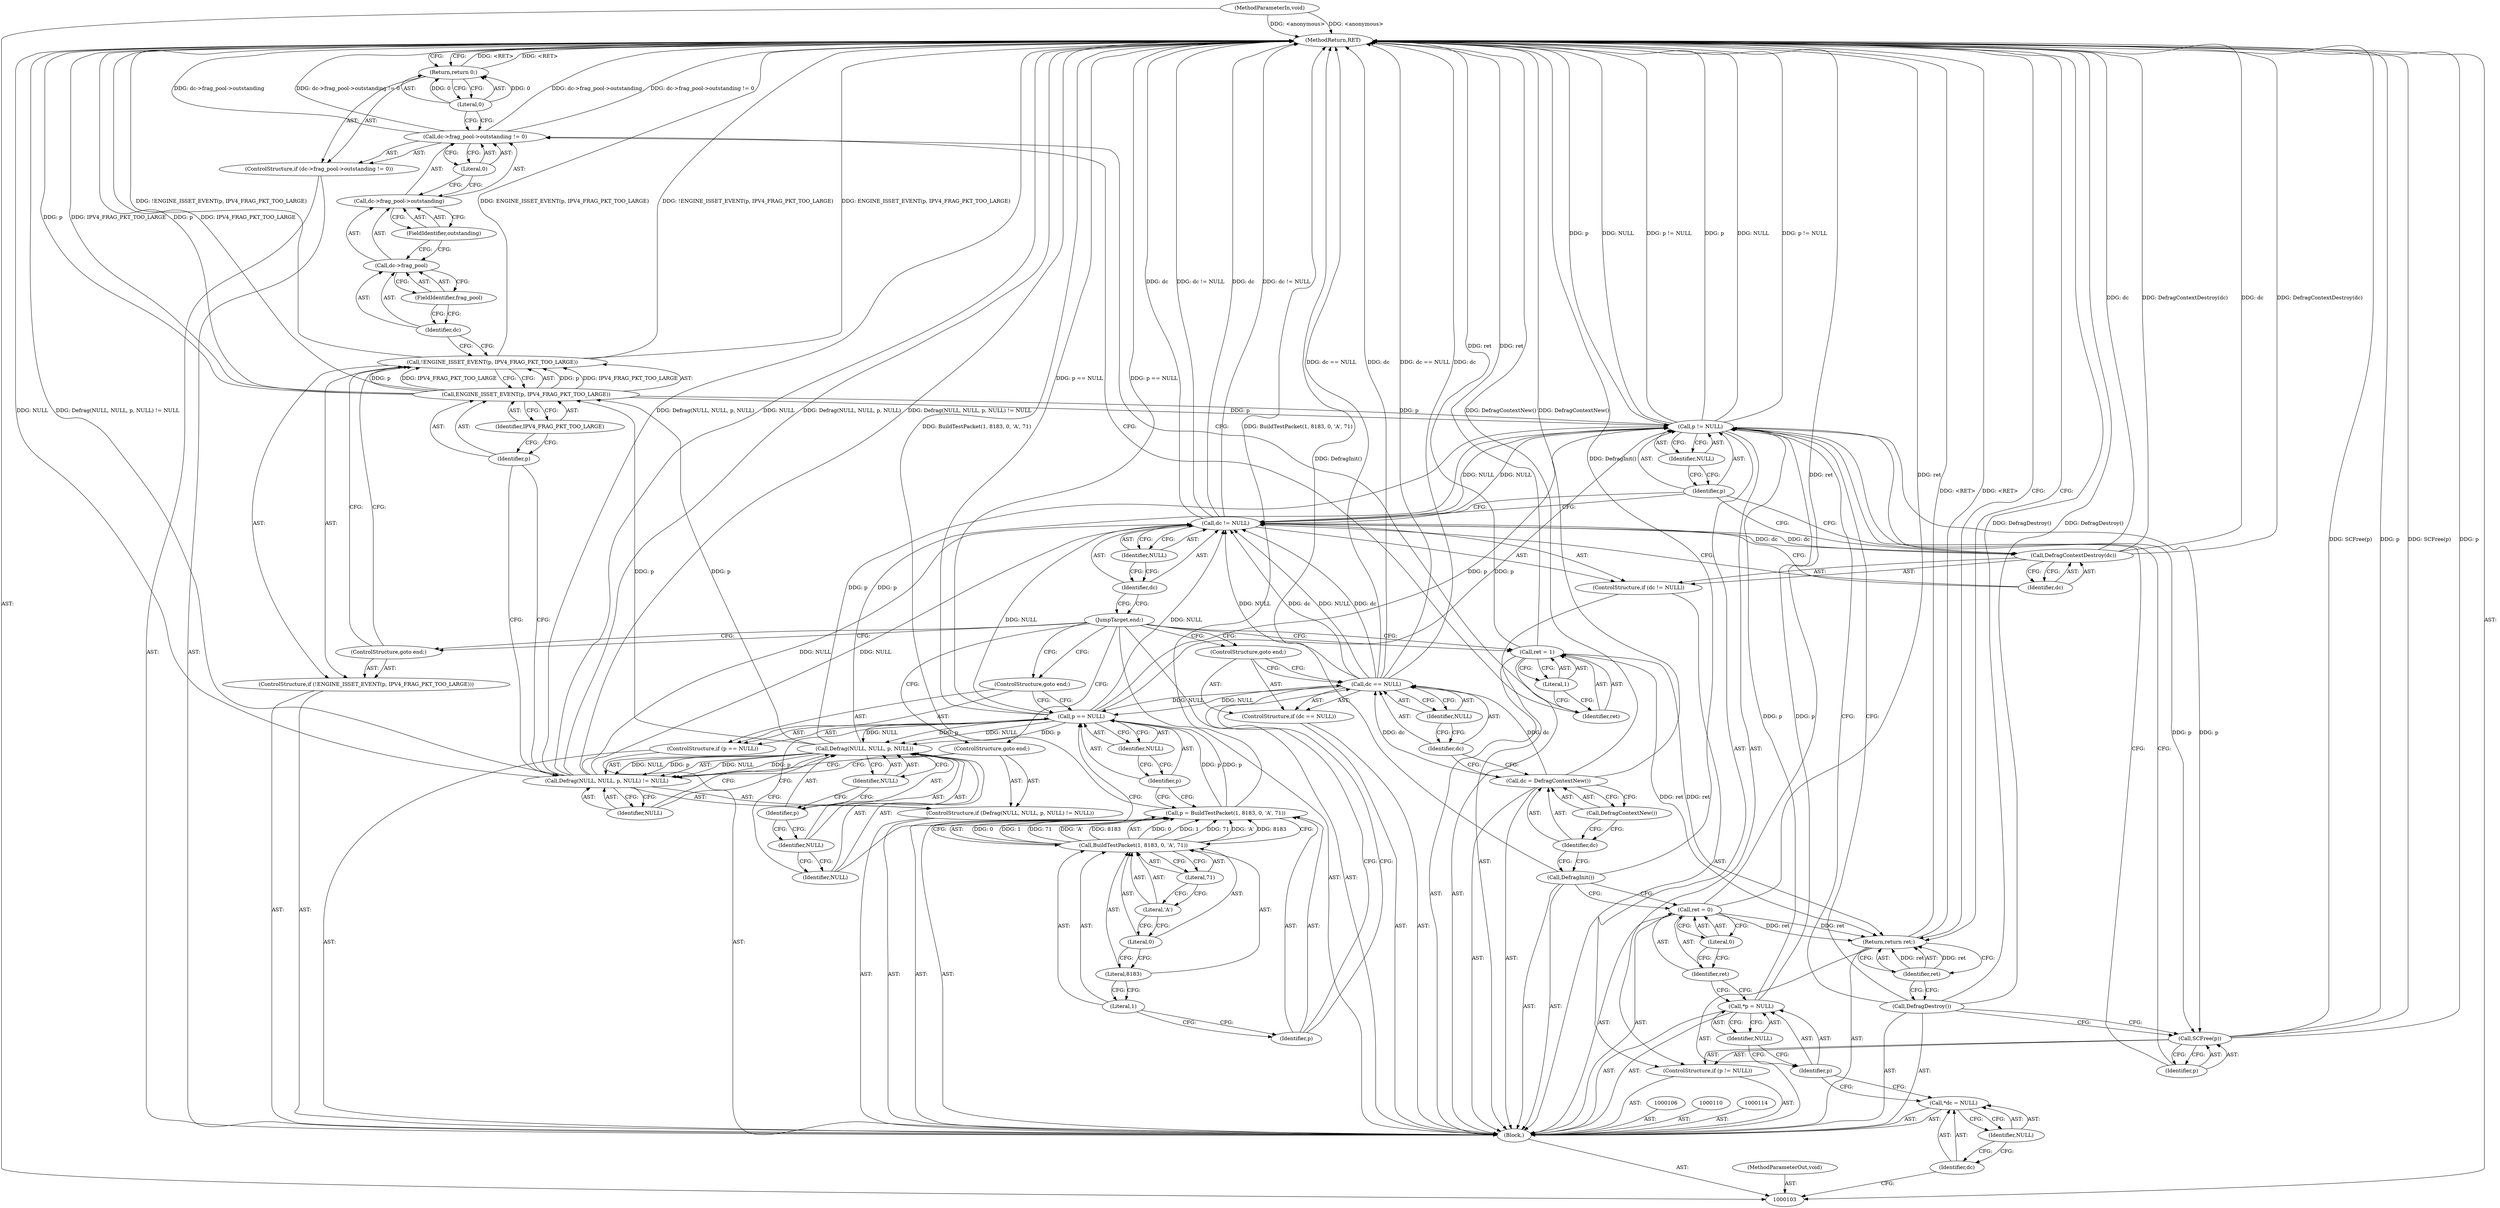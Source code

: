 digraph "1_suricata_4a04f814b15762eb446a5ead4d69d021512df6f8_3" {
"1000184" [label="(MethodReturn,RET)"];
"1000104" [label="(MethodParameterIn,void)"];
"1000253" [label="(MethodParameterOut,void)"];
"1000125" [label="(Identifier,NULL)"];
"1000122" [label="(ControlStructure,if (dc == NULL))"];
"1000123" [label="(Call,dc == NULL)"];
"1000124" [label="(Identifier,dc)"];
"1000126" [label="(ControlStructure,goto end;)"];
"1000130" [label="(Literal,1)"];
"1000131" [label="(Literal,8183)"];
"1000132" [label="(Literal,0)"];
"1000133" [label="(Literal,'A')"];
"1000127" [label="(Call,p = BuildTestPacket(1, 8183, 0, 'A', 71))"];
"1000128" [label="(Identifier,p)"];
"1000134" [label="(Literal,71)"];
"1000129" [label="(Call,BuildTestPacket(1, 8183, 0, 'A', 71))"];
"1000138" [label="(Identifier,NULL)"];
"1000135" [label="(ControlStructure,if (p == NULL))"];
"1000136" [label="(Call,p == NULL)"];
"1000137" [label="(Identifier,p)"];
"1000139" [label="(ControlStructure,goto end;)"];
"1000105" [label="(Block,)"];
"1000143" [label="(Identifier,NULL)"];
"1000144" [label="(Identifier,NULL)"];
"1000145" [label="(Identifier,p)"];
"1000146" [label="(Identifier,NULL)"];
"1000147" [label="(Identifier,NULL)"];
"1000140" [label="(ControlStructure,if (Defrag(NULL, NULL, p, NULL) != NULL))"];
"1000141" [label="(Call,Defrag(NULL, NULL, p, NULL) != NULL)"];
"1000142" [label="(Call,Defrag(NULL, NULL, p, NULL))"];
"1000148" [label="(ControlStructure,goto end;)"];
"1000152" [label="(Identifier,p)"];
"1000153" [label="(Identifier,IPV4_FRAG_PKT_TOO_LARGE)"];
"1000149" [label="(ControlStructure,if (!ENGINE_ISSET_EVENT(p, IPV4_FRAG_PKT_TOO_LARGE)))"];
"1000150" [label="(Call,!ENGINE_ISSET_EVENT(p, IPV4_FRAG_PKT_TOO_LARGE))"];
"1000151" [label="(Call,ENGINE_ISSET_EVENT(p, IPV4_FRAG_PKT_TOO_LARGE))"];
"1000154" [label="(ControlStructure,goto end;)"];
"1000160" [label="(FieldIdentifier,frag_pool)"];
"1000161" [label="(FieldIdentifier,outstanding)"];
"1000162" [label="(Literal,0)"];
"1000155" [label="(ControlStructure,if (dc->frag_pool->outstanding != 0))"];
"1000156" [label="(Call,dc->frag_pool->outstanding != 0)"];
"1000157" [label="(Call,dc->frag_pool->outstanding)"];
"1000158" [label="(Call,dc->frag_pool)"];
"1000159" [label="(Identifier,dc)"];
"1000164" [label="(Literal,0)"];
"1000163" [label="(Return,return 0;)"];
"1000107" [label="(Call,*dc = NULL)"];
"1000108" [label="(Identifier,dc)"];
"1000109" [label="(Identifier,NULL)"];
"1000167" [label="(Literal,1)"];
"1000165" [label="(Call,ret = 1)"];
"1000166" [label="(Identifier,ret)"];
"1000168" [label="(JumpTarget,end:)"];
"1000172" [label="(Identifier,NULL)"];
"1000169" [label="(ControlStructure,if (dc != NULL))"];
"1000170" [label="(Call,dc != NULL)"];
"1000171" [label="(Identifier,dc)"];
"1000174" [label="(Identifier,dc)"];
"1000173" [label="(Call,DefragContextDestroy(dc))"];
"1000178" [label="(Identifier,NULL)"];
"1000175" [label="(ControlStructure,if (p != NULL))"];
"1000176" [label="(Call,p != NULL)"];
"1000177" [label="(Identifier,p)"];
"1000180" [label="(Identifier,p)"];
"1000179" [label="(Call,SCFree(p))"];
"1000181" [label="(Call,DefragDestroy())"];
"1000183" [label="(Identifier,ret)"];
"1000182" [label="(Return,return ret;)"];
"1000111" [label="(Call,*p = NULL)"];
"1000112" [label="(Identifier,p)"];
"1000113" [label="(Identifier,NULL)"];
"1000117" [label="(Literal,0)"];
"1000115" [label="(Call,ret = 0)"];
"1000116" [label="(Identifier,ret)"];
"1000118" [label="(Call,DefragInit())"];
"1000119" [label="(Call,dc = DefragContextNew())"];
"1000120" [label="(Identifier,dc)"];
"1000121" [label="(Call,DefragContextNew())"];
"1000184" -> "1000103"  [label="AST: "];
"1000184" -> "1000163"  [label="CFG: "];
"1000184" -> "1000182"  [label="CFG: "];
"1000176" -> "1000184"  [label="DDG: NULL"];
"1000176" -> "1000184"  [label="DDG: p != NULL"];
"1000176" -> "1000184"  [label="DDG: p"];
"1000141" -> "1000184"  [label="DDG: Defrag(NULL, NULL, p, NULL)"];
"1000141" -> "1000184"  [label="DDG: Defrag(NULL, NULL, p, NULL) != NULL"];
"1000141" -> "1000184"  [label="DDG: NULL"];
"1000156" -> "1000184"  [label="DDG: dc->frag_pool->outstanding"];
"1000156" -> "1000184"  [label="DDG: dc->frag_pool->outstanding != 0"];
"1000127" -> "1000184"  [label="DDG: BuildTestPacket(1, 8183, 0, 'A', 71)"];
"1000181" -> "1000184"  [label="DDG: DefragDestroy()"];
"1000118" -> "1000184"  [label="DDG: DefragInit()"];
"1000173" -> "1000184"  [label="DDG: DefragContextDestroy(dc)"];
"1000173" -> "1000184"  [label="DDG: dc"];
"1000150" -> "1000184"  [label="DDG: ENGINE_ISSET_EVENT(p, IPV4_FRAG_PKT_TOO_LARGE)"];
"1000150" -> "1000184"  [label="DDG: !ENGINE_ISSET_EVENT(p, IPV4_FRAG_PKT_TOO_LARGE)"];
"1000179" -> "1000184"  [label="DDG: SCFree(p)"];
"1000179" -> "1000184"  [label="DDG: p"];
"1000104" -> "1000184"  [label="DDG: <anonymous>"];
"1000123" -> "1000184"  [label="DDG: dc == NULL"];
"1000123" -> "1000184"  [label="DDG: dc"];
"1000165" -> "1000184"  [label="DDG: ret"];
"1000151" -> "1000184"  [label="DDG: p"];
"1000151" -> "1000184"  [label="DDG: IPV4_FRAG_PKT_TOO_LARGE"];
"1000119" -> "1000184"  [label="DDG: DefragContextNew()"];
"1000136" -> "1000184"  [label="DDG: p == NULL"];
"1000170" -> "1000184"  [label="DDG: dc"];
"1000170" -> "1000184"  [label="DDG: dc != NULL"];
"1000115" -> "1000184"  [label="DDG: ret"];
"1000163" -> "1000184"  [label="DDG: <RET>"];
"1000182" -> "1000184"  [label="DDG: <RET>"];
"1000104" -> "1000103"  [label="AST: "];
"1000104" -> "1000184"  [label="DDG: <anonymous>"];
"1000253" -> "1000103"  [label="AST: "];
"1000125" -> "1000123"  [label="AST: "];
"1000125" -> "1000124"  [label="CFG: "];
"1000123" -> "1000125"  [label="CFG: "];
"1000122" -> "1000105"  [label="AST: "];
"1000123" -> "1000122"  [label="AST: "];
"1000126" -> "1000122"  [label="AST: "];
"1000123" -> "1000122"  [label="AST: "];
"1000123" -> "1000125"  [label="CFG: "];
"1000124" -> "1000123"  [label="AST: "];
"1000125" -> "1000123"  [label="AST: "];
"1000126" -> "1000123"  [label="CFG: "];
"1000128" -> "1000123"  [label="CFG: "];
"1000123" -> "1000184"  [label="DDG: dc == NULL"];
"1000123" -> "1000184"  [label="DDG: dc"];
"1000119" -> "1000123"  [label="DDG: dc"];
"1000123" -> "1000136"  [label="DDG: NULL"];
"1000123" -> "1000170"  [label="DDG: dc"];
"1000123" -> "1000170"  [label="DDG: NULL"];
"1000124" -> "1000123"  [label="AST: "];
"1000124" -> "1000119"  [label="CFG: "];
"1000125" -> "1000124"  [label="CFG: "];
"1000126" -> "1000122"  [label="AST: "];
"1000126" -> "1000123"  [label="CFG: "];
"1000168" -> "1000126"  [label="CFG: "];
"1000130" -> "1000129"  [label="AST: "];
"1000130" -> "1000128"  [label="CFG: "];
"1000131" -> "1000130"  [label="CFG: "];
"1000131" -> "1000129"  [label="AST: "];
"1000131" -> "1000130"  [label="CFG: "];
"1000132" -> "1000131"  [label="CFG: "];
"1000132" -> "1000129"  [label="AST: "];
"1000132" -> "1000131"  [label="CFG: "];
"1000133" -> "1000132"  [label="CFG: "];
"1000133" -> "1000129"  [label="AST: "];
"1000133" -> "1000132"  [label="CFG: "];
"1000134" -> "1000133"  [label="CFG: "];
"1000127" -> "1000105"  [label="AST: "];
"1000127" -> "1000129"  [label="CFG: "];
"1000128" -> "1000127"  [label="AST: "];
"1000129" -> "1000127"  [label="AST: "];
"1000137" -> "1000127"  [label="CFG: "];
"1000127" -> "1000184"  [label="DDG: BuildTestPacket(1, 8183, 0, 'A', 71)"];
"1000129" -> "1000127"  [label="DDG: 0"];
"1000129" -> "1000127"  [label="DDG: 1"];
"1000129" -> "1000127"  [label="DDG: 71"];
"1000129" -> "1000127"  [label="DDG: 'A'"];
"1000129" -> "1000127"  [label="DDG: 8183"];
"1000127" -> "1000136"  [label="DDG: p"];
"1000128" -> "1000127"  [label="AST: "];
"1000128" -> "1000123"  [label="CFG: "];
"1000130" -> "1000128"  [label="CFG: "];
"1000134" -> "1000129"  [label="AST: "];
"1000134" -> "1000133"  [label="CFG: "];
"1000129" -> "1000134"  [label="CFG: "];
"1000129" -> "1000127"  [label="AST: "];
"1000129" -> "1000134"  [label="CFG: "];
"1000130" -> "1000129"  [label="AST: "];
"1000131" -> "1000129"  [label="AST: "];
"1000132" -> "1000129"  [label="AST: "];
"1000133" -> "1000129"  [label="AST: "];
"1000134" -> "1000129"  [label="AST: "];
"1000127" -> "1000129"  [label="CFG: "];
"1000129" -> "1000127"  [label="DDG: 0"];
"1000129" -> "1000127"  [label="DDG: 1"];
"1000129" -> "1000127"  [label="DDG: 71"];
"1000129" -> "1000127"  [label="DDG: 'A'"];
"1000129" -> "1000127"  [label="DDG: 8183"];
"1000138" -> "1000136"  [label="AST: "];
"1000138" -> "1000137"  [label="CFG: "];
"1000136" -> "1000138"  [label="CFG: "];
"1000135" -> "1000105"  [label="AST: "];
"1000136" -> "1000135"  [label="AST: "];
"1000139" -> "1000135"  [label="AST: "];
"1000136" -> "1000135"  [label="AST: "];
"1000136" -> "1000138"  [label="CFG: "];
"1000137" -> "1000136"  [label="AST: "];
"1000138" -> "1000136"  [label="AST: "];
"1000139" -> "1000136"  [label="CFG: "];
"1000143" -> "1000136"  [label="CFG: "];
"1000136" -> "1000184"  [label="DDG: p == NULL"];
"1000127" -> "1000136"  [label="DDG: p"];
"1000123" -> "1000136"  [label="DDG: NULL"];
"1000136" -> "1000142"  [label="DDG: NULL"];
"1000136" -> "1000142"  [label="DDG: p"];
"1000136" -> "1000170"  [label="DDG: NULL"];
"1000136" -> "1000176"  [label="DDG: p"];
"1000137" -> "1000136"  [label="AST: "];
"1000137" -> "1000127"  [label="CFG: "];
"1000138" -> "1000137"  [label="CFG: "];
"1000139" -> "1000135"  [label="AST: "];
"1000139" -> "1000136"  [label="CFG: "];
"1000168" -> "1000139"  [label="CFG: "];
"1000105" -> "1000103"  [label="AST: "];
"1000106" -> "1000105"  [label="AST: "];
"1000107" -> "1000105"  [label="AST: "];
"1000110" -> "1000105"  [label="AST: "];
"1000111" -> "1000105"  [label="AST: "];
"1000114" -> "1000105"  [label="AST: "];
"1000115" -> "1000105"  [label="AST: "];
"1000118" -> "1000105"  [label="AST: "];
"1000119" -> "1000105"  [label="AST: "];
"1000122" -> "1000105"  [label="AST: "];
"1000127" -> "1000105"  [label="AST: "];
"1000135" -> "1000105"  [label="AST: "];
"1000140" -> "1000105"  [label="AST: "];
"1000149" -> "1000105"  [label="AST: "];
"1000155" -> "1000105"  [label="AST: "];
"1000165" -> "1000105"  [label="AST: "];
"1000168" -> "1000105"  [label="AST: "];
"1000169" -> "1000105"  [label="AST: "];
"1000175" -> "1000105"  [label="AST: "];
"1000181" -> "1000105"  [label="AST: "];
"1000182" -> "1000105"  [label="AST: "];
"1000143" -> "1000142"  [label="AST: "];
"1000143" -> "1000136"  [label="CFG: "];
"1000144" -> "1000143"  [label="CFG: "];
"1000144" -> "1000142"  [label="AST: "];
"1000144" -> "1000143"  [label="CFG: "];
"1000145" -> "1000144"  [label="CFG: "];
"1000145" -> "1000142"  [label="AST: "];
"1000145" -> "1000144"  [label="CFG: "];
"1000146" -> "1000145"  [label="CFG: "];
"1000146" -> "1000142"  [label="AST: "];
"1000146" -> "1000145"  [label="CFG: "];
"1000142" -> "1000146"  [label="CFG: "];
"1000147" -> "1000141"  [label="AST: "];
"1000147" -> "1000142"  [label="CFG: "];
"1000141" -> "1000147"  [label="CFG: "];
"1000140" -> "1000105"  [label="AST: "];
"1000141" -> "1000140"  [label="AST: "];
"1000148" -> "1000140"  [label="AST: "];
"1000141" -> "1000140"  [label="AST: "];
"1000141" -> "1000147"  [label="CFG: "];
"1000142" -> "1000141"  [label="AST: "];
"1000147" -> "1000141"  [label="AST: "];
"1000148" -> "1000141"  [label="CFG: "];
"1000152" -> "1000141"  [label="CFG: "];
"1000141" -> "1000184"  [label="DDG: Defrag(NULL, NULL, p, NULL)"];
"1000141" -> "1000184"  [label="DDG: Defrag(NULL, NULL, p, NULL) != NULL"];
"1000141" -> "1000184"  [label="DDG: NULL"];
"1000142" -> "1000141"  [label="DDG: NULL"];
"1000142" -> "1000141"  [label="DDG: p"];
"1000141" -> "1000170"  [label="DDG: NULL"];
"1000142" -> "1000141"  [label="AST: "];
"1000142" -> "1000146"  [label="CFG: "];
"1000143" -> "1000142"  [label="AST: "];
"1000144" -> "1000142"  [label="AST: "];
"1000145" -> "1000142"  [label="AST: "];
"1000146" -> "1000142"  [label="AST: "];
"1000147" -> "1000142"  [label="CFG: "];
"1000142" -> "1000141"  [label="DDG: NULL"];
"1000142" -> "1000141"  [label="DDG: p"];
"1000136" -> "1000142"  [label="DDG: NULL"];
"1000136" -> "1000142"  [label="DDG: p"];
"1000142" -> "1000151"  [label="DDG: p"];
"1000142" -> "1000176"  [label="DDG: p"];
"1000148" -> "1000140"  [label="AST: "];
"1000148" -> "1000141"  [label="CFG: "];
"1000168" -> "1000148"  [label="CFG: "];
"1000152" -> "1000151"  [label="AST: "];
"1000152" -> "1000141"  [label="CFG: "];
"1000153" -> "1000152"  [label="CFG: "];
"1000153" -> "1000151"  [label="AST: "];
"1000153" -> "1000152"  [label="CFG: "];
"1000151" -> "1000153"  [label="CFG: "];
"1000149" -> "1000105"  [label="AST: "];
"1000150" -> "1000149"  [label="AST: "];
"1000154" -> "1000149"  [label="AST: "];
"1000150" -> "1000149"  [label="AST: "];
"1000150" -> "1000151"  [label="CFG: "];
"1000151" -> "1000150"  [label="AST: "];
"1000154" -> "1000150"  [label="CFG: "];
"1000159" -> "1000150"  [label="CFG: "];
"1000150" -> "1000184"  [label="DDG: ENGINE_ISSET_EVENT(p, IPV4_FRAG_PKT_TOO_LARGE)"];
"1000150" -> "1000184"  [label="DDG: !ENGINE_ISSET_EVENT(p, IPV4_FRAG_PKT_TOO_LARGE)"];
"1000151" -> "1000150"  [label="DDG: p"];
"1000151" -> "1000150"  [label="DDG: IPV4_FRAG_PKT_TOO_LARGE"];
"1000151" -> "1000150"  [label="AST: "];
"1000151" -> "1000153"  [label="CFG: "];
"1000152" -> "1000151"  [label="AST: "];
"1000153" -> "1000151"  [label="AST: "];
"1000150" -> "1000151"  [label="CFG: "];
"1000151" -> "1000184"  [label="DDG: p"];
"1000151" -> "1000184"  [label="DDG: IPV4_FRAG_PKT_TOO_LARGE"];
"1000151" -> "1000150"  [label="DDG: p"];
"1000151" -> "1000150"  [label="DDG: IPV4_FRAG_PKT_TOO_LARGE"];
"1000142" -> "1000151"  [label="DDG: p"];
"1000151" -> "1000176"  [label="DDG: p"];
"1000154" -> "1000149"  [label="AST: "];
"1000154" -> "1000150"  [label="CFG: "];
"1000168" -> "1000154"  [label="CFG: "];
"1000160" -> "1000158"  [label="AST: "];
"1000160" -> "1000159"  [label="CFG: "];
"1000158" -> "1000160"  [label="CFG: "];
"1000161" -> "1000157"  [label="AST: "];
"1000161" -> "1000158"  [label="CFG: "];
"1000157" -> "1000161"  [label="CFG: "];
"1000162" -> "1000156"  [label="AST: "];
"1000162" -> "1000157"  [label="CFG: "];
"1000156" -> "1000162"  [label="CFG: "];
"1000155" -> "1000105"  [label="AST: "];
"1000156" -> "1000155"  [label="AST: "];
"1000163" -> "1000155"  [label="AST: "];
"1000156" -> "1000155"  [label="AST: "];
"1000156" -> "1000162"  [label="CFG: "];
"1000157" -> "1000156"  [label="AST: "];
"1000162" -> "1000156"  [label="AST: "];
"1000164" -> "1000156"  [label="CFG: "];
"1000166" -> "1000156"  [label="CFG: "];
"1000156" -> "1000184"  [label="DDG: dc->frag_pool->outstanding"];
"1000156" -> "1000184"  [label="DDG: dc->frag_pool->outstanding != 0"];
"1000157" -> "1000156"  [label="AST: "];
"1000157" -> "1000161"  [label="CFG: "];
"1000158" -> "1000157"  [label="AST: "];
"1000161" -> "1000157"  [label="AST: "];
"1000162" -> "1000157"  [label="CFG: "];
"1000158" -> "1000157"  [label="AST: "];
"1000158" -> "1000160"  [label="CFG: "];
"1000159" -> "1000158"  [label="AST: "];
"1000160" -> "1000158"  [label="AST: "];
"1000161" -> "1000158"  [label="CFG: "];
"1000159" -> "1000158"  [label="AST: "];
"1000159" -> "1000150"  [label="CFG: "];
"1000160" -> "1000159"  [label="CFG: "];
"1000164" -> "1000163"  [label="AST: "];
"1000164" -> "1000156"  [label="CFG: "];
"1000163" -> "1000164"  [label="CFG: "];
"1000164" -> "1000163"  [label="DDG: 0"];
"1000163" -> "1000155"  [label="AST: "];
"1000163" -> "1000164"  [label="CFG: "];
"1000164" -> "1000163"  [label="AST: "];
"1000184" -> "1000163"  [label="CFG: "];
"1000163" -> "1000184"  [label="DDG: <RET>"];
"1000164" -> "1000163"  [label="DDG: 0"];
"1000107" -> "1000105"  [label="AST: "];
"1000107" -> "1000109"  [label="CFG: "];
"1000108" -> "1000107"  [label="AST: "];
"1000109" -> "1000107"  [label="AST: "];
"1000112" -> "1000107"  [label="CFG: "];
"1000108" -> "1000107"  [label="AST: "];
"1000108" -> "1000103"  [label="CFG: "];
"1000109" -> "1000108"  [label="CFG: "];
"1000109" -> "1000107"  [label="AST: "];
"1000109" -> "1000108"  [label="CFG: "];
"1000107" -> "1000109"  [label="CFG: "];
"1000167" -> "1000165"  [label="AST: "];
"1000167" -> "1000166"  [label="CFG: "];
"1000165" -> "1000167"  [label="CFG: "];
"1000165" -> "1000105"  [label="AST: "];
"1000165" -> "1000167"  [label="CFG: "];
"1000166" -> "1000165"  [label="AST: "];
"1000167" -> "1000165"  [label="AST: "];
"1000168" -> "1000165"  [label="CFG: "];
"1000165" -> "1000184"  [label="DDG: ret"];
"1000165" -> "1000182"  [label="DDG: ret"];
"1000166" -> "1000165"  [label="AST: "];
"1000166" -> "1000156"  [label="CFG: "];
"1000167" -> "1000166"  [label="CFG: "];
"1000168" -> "1000105"  [label="AST: "];
"1000168" -> "1000165"  [label="CFG: "];
"1000168" -> "1000126"  [label="CFG: "];
"1000168" -> "1000139"  [label="CFG: "];
"1000168" -> "1000148"  [label="CFG: "];
"1000168" -> "1000154"  [label="CFG: "];
"1000171" -> "1000168"  [label="CFG: "];
"1000172" -> "1000170"  [label="AST: "];
"1000172" -> "1000171"  [label="CFG: "];
"1000170" -> "1000172"  [label="CFG: "];
"1000169" -> "1000105"  [label="AST: "];
"1000170" -> "1000169"  [label="AST: "];
"1000173" -> "1000169"  [label="AST: "];
"1000170" -> "1000169"  [label="AST: "];
"1000170" -> "1000172"  [label="CFG: "];
"1000171" -> "1000170"  [label="AST: "];
"1000172" -> "1000170"  [label="AST: "];
"1000174" -> "1000170"  [label="CFG: "];
"1000177" -> "1000170"  [label="CFG: "];
"1000170" -> "1000184"  [label="DDG: dc"];
"1000170" -> "1000184"  [label="DDG: dc != NULL"];
"1000123" -> "1000170"  [label="DDG: dc"];
"1000123" -> "1000170"  [label="DDG: NULL"];
"1000136" -> "1000170"  [label="DDG: NULL"];
"1000141" -> "1000170"  [label="DDG: NULL"];
"1000170" -> "1000173"  [label="DDG: dc"];
"1000170" -> "1000176"  [label="DDG: NULL"];
"1000171" -> "1000170"  [label="AST: "];
"1000171" -> "1000168"  [label="CFG: "];
"1000172" -> "1000171"  [label="CFG: "];
"1000174" -> "1000173"  [label="AST: "];
"1000174" -> "1000170"  [label="CFG: "];
"1000173" -> "1000174"  [label="CFG: "];
"1000173" -> "1000169"  [label="AST: "];
"1000173" -> "1000174"  [label="CFG: "];
"1000174" -> "1000173"  [label="AST: "];
"1000177" -> "1000173"  [label="CFG: "];
"1000173" -> "1000184"  [label="DDG: DefragContextDestroy(dc)"];
"1000173" -> "1000184"  [label="DDG: dc"];
"1000170" -> "1000173"  [label="DDG: dc"];
"1000178" -> "1000176"  [label="AST: "];
"1000178" -> "1000177"  [label="CFG: "];
"1000176" -> "1000178"  [label="CFG: "];
"1000175" -> "1000105"  [label="AST: "];
"1000176" -> "1000175"  [label="AST: "];
"1000179" -> "1000175"  [label="AST: "];
"1000176" -> "1000175"  [label="AST: "];
"1000176" -> "1000178"  [label="CFG: "];
"1000177" -> "1000176"  [label="AST: "];
"1000178" -> "1000176"  [label="AST: "];
"1000180" -> "1000176"  [label="CFG: "];
"1000181" -> "1000176"  [label="CFG: "];
"1000176" -> "1000184"  [label="DDG: NULL"];
"1000176" -> "1000184"  [label="DDG: p != NULL"];
"1000176" -> "1000184"  [label="DDG: p"];
"1000151" -> "1000176"  [label="DDG: p"];
"1000111" -> "1000176"  [label="DDG: p"];
"1000142" -> "1000176"  [label="DDG: p"];
"1000136" -> "1000176"  [label="DDG: p"];
"1000170" -> "1000176"  [label="DDG: NULL"];
"1000176" -> "1000179"  [label="DDG: p"];
"1000177" -> "1000176"  [label="AST: "];
"1000177" -> "1000173"  [label="CFG: "];
"1000177" -> "1000170"  [label="CFG: "];
"1000178" -> "1000177"  [label="CFG: "];
"1000180" -> "1000179"  [label="AST: "];
"1000180" -> "1000176"  [label="CFG: "];
"1000179" -> "1000180"  [label="CFG: "];
"1000179" -> "1000175"  [label="AST: "];
"1000179" -> "1000180"  [label="CFG: "];
"1000180" -> "1000179"  [label="AST: "];
"1000181" -> "1000179"  [label="CFG: "];
"1000179" -> "1000184"  [label="DDG: SCFree(p)"];
"1000179" -> "1000184"  [label="DDG: p"];
"1000176" -> "1000179"  [label="DDG: p"];
"1000181" -> "1000105"  [label="AST: "];
"1000181" -> "1000179"  [label="CFG: "];
"1000181" -> "1000176"  [label="CFG: "];
"1000183" -> "1000181"  [label="CFG: "];
"1000181" -> "1000184"  [label="DDG: DefragDestroy()"];
"1000183" -> "1000182"  [label="AST: "];
"1000183" -> "1000181"  [label="CFG: "];
"1000182" -> "1000183"  [label="CFG: "];
"1000183" -> "1000182"  [label="DDG: ret"];
"1000182" -> "1000105"  [label="AST: "];
"1000182" -> "1000183"  [label="CFG: "];
"1000183" -> "1000182"  [label="AST: "];
"1000184" -> "1000182"  [label="CFG: "];
"1000182" -> "1000184"  [label="DDG: <RET>"];
"1000183" -> "1000182"  [label="DDG: ret"];
"1000165" -> "1000182"  [label="DDG: ret"];
"1000115" -> "1000182"  [label="DDG: ret"];
"1000111" -> "1000105"  [label="AST: "];
"1000111" -> "1000113"  [label="CFG: "];
"1000112" -> "1000111"  [label="AST: "];
"1000113" -> "1000111"  [label="AST: "];
"1000116" -> "1000111"  [label="CFG: "];
"1000111" -> "1000176"  [label="DDG: p"];
"1000112" -> "1000111"  [label="AST: "];
"1000112" -> "1000107"  [label="CFG: "];
"1000113" -> "1000112"  [label="CFG: "];
"1000113" -> "1000111"  [label="AST: "];
"1000113" -> "1000112"  [label="CFG: "];
"1000111" -> "1000113"  [label="CFG: "];
"1000117" -> "1000115"  [label="AST: "];
"1000117" -> "1000116"  [label="CFG: "];
"1000115" -> "1000117"  [label="CFG: "];
"1000115" -> "1000105"  [label="AST: "];
"1000115" -> "1000117"  [label="CFG: "];
"1000116" -> "1000115"  [label="AST: "];
"1000117" -> "1000115"  [label="AST: "];
"1000118" -> "1000115"  [label="CFG: "];
"1000115" -> "1000184"  [label="DDG: ret"];
"1000115" -> "1000182"  [label="DDG: ret"];
"1000116" -> "1000115"  [label="AST: "];
"1000116" -> "1000111"  [label="CFG: "];
"1000117" -> "1000116"  [label="CFG: "];
"1000118" -> "1000105"  [label="AST: "];
"1000118" -> "1000115"  [label="CFG: "];
"1000120" -> "1000118"  [label="CFG: "];
"1000118" -> "1000184"  [label="DDG: DefragInit()"];
"1000119" -> "1000105"  [label="AST: "];
"1000119" -> "1000121"  [label="CFG: "];
"1000120" -> "1000119"  [label="AST: "];
"1000121" -> "1000119"  [label="AST: "];
"1000124" -> "1000119"  [label="CFG: "];
"1000119" -> "1000184"  [label="DDG: DefragContextNew()"];
"1000119" -> "1000123"  [label="DDG: dc"];
"1000120" -> "1000119"  [label="AST: "];
"1000120" -> "1000118"  [label="CFG: "];
"1000121" -> "1000120"  [label="CFG: "];
"1000121" -> "1000119"  [label="AST: "];
"1000121" -> "1000120"  [label="CFG: "];
"1000119" -> "1000121"  [label="CFG: "];
}

